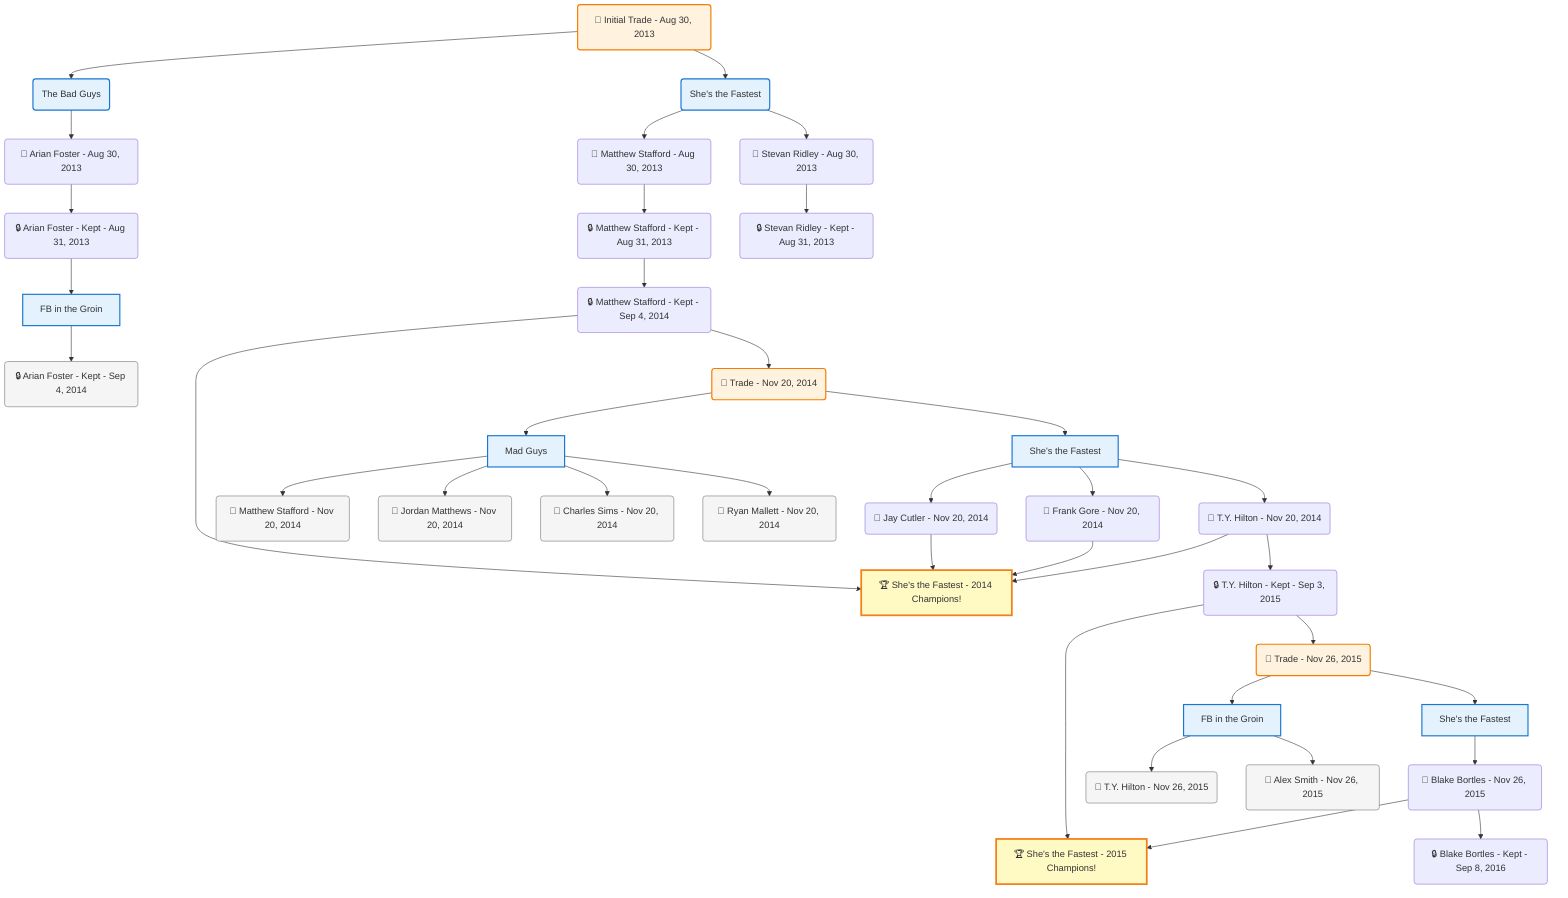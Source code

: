 flowchart TD

    TRADE_MAIN("🔄 Initial Trade - Aug 30, 2013")
    TEAM_1("The Bad Guys")
    TEAM_2("She's the Fastest")
    NODE_38c29b2e-3dcd-4826-a36b-12f6ab2aed0e("🔄 Arian Foster - Aug 30, 2013")
    NODE_8687282a-e534-4866-971f-c39adb56e085("🔒 Arian Foster - Kept - Aug 31, 2013")
    TEAM_f483ecf1-cd17-4991-854b-e52dfc957b45_3["FB in the Groin"]
    NODE_ada06d8a-119b-4f11-860e-d09e84f0da7a("🔒 Arian Foster - Kept - Sep 4, 2014")
    NODE_c267c6ac-4307-4620-b39b-9e1a9fbb376c("🔄 Matthew Stafford - Aug 30, 2013")
    NODE_501262c9-09f6-4476-a1cd-ad48f174c888("🔒 Matthew Stafford - Kept - Aug 31, 2013")
    NODE_20712ef3-cbb1-4bcb-b934-40ec64229660("🔒 Matthew Stafford - Kept - Sep 4, 2014")
    CHAMP_4449259f-64af-44fd-9235-1facc0926234_2014["🏆 She's the Fastest - 2014 Champions!"]
    TRADE_334fd2fc-3d88-4aa9-bd98-483f1a121a54_4("🔄 Trade - Nov 20, 2014")
    TEAM_f5908944-6efd-40eb-af54-6c53004e0e2f_5["Mad Guys"]
    NODE_2f1c54b7-79b1-42ba-86be-368f9df9f8b8("🔄 Matthew Stafford - Nov 20, 2014")
    NODE_2215c458-b5ef-4a39-ac64-9cdaf1009882("🔄 Jordan Matthews - Nov 20, 2014")
    NODE_10a1599e-35fd-4ee2-ba67-ebaedc077a9c("🔄 Charles Sims - Nov 20, 2014")
    NODE_9762ce52-b8af-4f54-b51b-f4694eaf83ba("🔄 Ryan Mallett - Nov 20, 2014")
    TEAM_4449259f-64af-44fd-9235-1facc0926234_6["She's the Fastest"]
    NODE_895daed7-a1a7-442a-bd0e-a77576099400("🔄 Jay Cutler - Nov 20, 2014")
    NODE_eab7f6ea-bcc2-4538-9d5e-a8479a76eacc("🔄 Frank Gore - Nov 20, 2014")
    NODE_b249b045-4e64-4783-b84d-a9c8a0eb5b47("🔄 T.Y. Hilton - Nov 20, 2014")
    NODE_4270cdd0-d934-4925-a55d-68669dff2a08("🔒 T.Y. Hilton - Kept - Sep 3, 2015")
    CHAMP_4449259f-64af-44fd-9235-1facc0926234_2015["🏆 She's the Fastest - 2015 Champions!"]
    TRADE_9d0f1444-426c-46c3-a54b-120357805d45_7("🔄 Trade - Nov 26, 2015")
    TEAM_f483ecf1-cd17-4991-854b-e52dfc957b45_8["FB in the Groin"]
    NODE_c1c08c0f-eff3-4159-98fe-478bf04f82ba("🔄 T.Y. Hilton - Nov 26, 2015")
    NODE_44dbebca-f23f-480d-bd24-89e8e0380788("🔄 Alex Smith - Nov 26, 2015")
    TEAM_4449259f-64af-44fd-9235-1facc0926234_9["She's the Fastest"]
    NODE_a09f5579-b9e8-4c33-8b6b-6ddb25a8392a("🔄 Blake Bortles - Nov 26, 2015")
    NODE_c0189ab0-4f28-44f2-8b72-ef3b03205b1b("🔒 Blake Bortles - Kept - Sep 8, 2016")
    NODE_85244198-fd54-4009-b7dd-bb08d103d451("🔄 Stevan Ridley - Aug 30, 2013")
    NODE_b29d597e-c62f-4f07-b77f-b7f0b16e0374("🔒 Stevan Ridley - Kept - Aug 31, 2013")

    TRADE_MAIN --> TEAM_1
    TRADE_MAIN --> TEAM_2
    TEAM_1 --> NODE_38c29b2e-3dcd-4826-a36b-12f6ab2aed0e
    NODE_38c29b2e-3dcd-4826-a36b-12f6ab2aed0e --> NODE_8687282a-e534-4866-971f-c39adb56e085
    NODE_8687282a-e534-4866-971f-c39adb56e085 --> TEAM_f483ecf1-cd17-4991-854b-e52dfc957b45_3
    TEAM_f483ecf1-cd17-4991-854b-e52dfc957b45_3 --> NODE_ada06d8a-119b-4f11-860e-d09e84f0da7a
    TEAM_2 --> NODE_c267c6ac-4307-4620-b39b-9e1a9fbb376c
    NODE_c267c6ac-4307-4620-b39b-9e1a9fbb376c --> NODE_501262c9-09f6-4476-a1cd-ad48f174c888
    NODE_501262c9-09f6-4476-a1cd-ad48f174c888 --> NODE_20712ef3-cbb1-4bcb-b934-40ec64229660
    NODE_20712ef3-cbb1-4bcb-b934-40ec64229660 --> CHAMP_4449259f-64af-44fd-9235-1facc0926234_2014
    NODE_20712ef3-cbb1-4bcb-b934-40ec64229660 --> TRADE_334fd2fc-3d88-4aa9-bd98-483f1a121a54_4
    TRADE_334fd2fc-3d88-4aa9-bd98-483f1a121a54_4 --> TEAM_f5908944-6efd-40eb-af54-6c53004e0e2f_5
    TEAM_f5908944-6efd-40eb-af54-6c53004e0e2f_5 --> NODE_2f1c54b7-79b1-42ba-86be-368f9df9f8b8
    TEAM_f5908944-6efd-40eb-af54-6c53004e0e2f_5 --> NODE_2215c458-b5ef-4a39-ac64-9cdaf1009882
    TEAM_f5908944-6efd-40eb-af54-6c53004e0e2f_5 --> NODE_10a1599e-35fd-4ee2-ba67-ebaedc077a9c
    TEAM_f5908944-6efd-40eb-af54-6c53004e0e2f_5 --> NODE_9762ce52-b8af-4f54-b51b-f4694eaf83ba
    TRADE_334fd2fc-3d88-4aa9-bd98-483f1a121a54_4 --> TEAM_4449259f-64af-44fd-9235-1facc0926234_6
    TEAM_4449259f-64af-44fd-9235-1facc0926234_6 --> NODE_895daed7-a1a7-442a-bd0e-a77576099400
    NODE_895daed7-a1a7-442a-bd0e-a77576099400 --> CHAMP_4449259f-64af-44fd-9235-1facc0926234_2014
    TEAM_4449259f-64af-44fd-9235-1facc0926234_6 --> NODE_eab7f6ea-bcc2-4538-9d5e-a8479a76eacc
    NODE_eab7f6ea-bcc2-4538-9d5e-a8479a76eacc --> CHAMP_4449259f-64af-44fd-9235-1facc0926234_2014
    TEAM_4449259f-64af-44fd-9235-1facc0926234_6 --> NODE_b249b045-4e64-4783-b84d-a9c8a0eb5b47
    NODE_b249b045-4e64-4783-b84d-a9c8a0eb5b47 --> CHAMP_4449259f-64af-44fd-9235-1facc0926234_2014
    NODE_b249b045-4e64-4783-b84d-a9c8a0eb5b47 --> NODE_4270cdd0-d934-4925-a55d-68669dff2a08
    NODE_4270cdd0-d934-4925-a55d-68669dff2a08 --> CHAMP_4449259f-64af-44fd-9235-1facc0926234_2015
    NODE_4270cdd0-d934-4925-a55d-68669dff2a08 --> TRADE_9d0f1444-426c-46c3-a54b-120357805d45_7
    TRADE_9d0f1444-426c-46c3-a54b-120357805d45_7 --> TEAM_f483ecf1-cd17-4991-854b-e52dfc957b45_8
    TEAM_f483ecf1-cd17-4991-854b-e52dfc957b45_8 --> NODE_c1c08c0f-eff3-4159-98fe-478bf04f82ba
    TEAM_f483ecf1-cd17-4991-854b-e52dfc957b45_8 --> NODE_44dbebca-f23f-480d-bd24-89e8e0380788
    TRADE_9d0f1444-426c-46c3-a54b-120357805d45_7 --> TEAM_4449259f-64af-44fd-9235-1facc0926234_9
    TEAM_4449259f-64af-44fd-9235-1facc0926234_9 --> NODE_a09f5579-b9e8-4c33-8b6b-6ddb25a8392a
    NODE_a09f5579-b9e8-4c33-8b6b-6ddb25a8392a --> CHAMP_4449259f-64af-44fd-9235-1facc0926234_2015
    NODE_a09f5579-b9e8-4c33-8b6b-6ddb25a8392a --> NODE_c0189ab0-4f28-44f2-8b72-ef3b03205b1b
    TEAM_2 --> NODE_85244198-fd54-4009-b7dd-bb08d103d451
    NODE_85244198-fd54-4009-b7dd-bb08d103d451 --> NODE_b29d597e-c62f-4f07-b77f-b7f0b16e0374

    %% Node styling
    classDef teamNode fill:#e3f2fd,stroke:#1976d2,stroke-width:2px
    classDef tradeNode fill:#fff3e0,stroke:#f57c00,stroke-width:2px
    classDef playerNode fill:#f3e5f5,stroke:#7b1fa2,stroke-width:1px
    classDef nonRootPlayerNode fill:#f5f5f5,stroke:#757575,stroke-width:1px
    classDef endNode fill:#ffebee,stroke:#c62828,stroke-width:2px
    classDef waiverNode fill:#e8f5e8,stroke:#388e3c,stroke-width:2px
    classDef championshipNode fill:#fff9c4,stroke:#f57f17,stroke-width:3px

    class TEAM_1,TEAM_2,TEAM_f483ecf1-cd17-4991-854b-e52dfc957b45_3,TEAM_f5908944-6efd-40eb-af54-6c53004e0e2f_5,TEAM_4449259f-64af-44fd-9235-1facc0926234_6,TEAM_f483ecf1-cd17-4991-854b-e52dfc957b45_8,TEAM_4449259f-64af-44fd-9235-1facc0926234_9 teamNode
    class CHAMP_4449259f-64af-44fd-9235-1facc0926234_2014,CHAMP_4449259f-64af-44fd-9235-1facc0926234_2015 championshipNode
    class NODE_ada06d8a-119b-4f11-860e-d09e84f0da7a,NODE_2f1c54b7-79b1-42ba-86be-368f9df9f8b8,NODE_2215c458-b5ef-4a39-ac64-9cdaf1009882,NODE_10a1599e-35fd-4ee2-ba67-ebaedc077a9c,NODE_9762ce52-b8af-4f54-b51b-f4694eaf83ba,NODE_c1c08c0f-eff3-4159-98fe-478bf04f82ba,NODE_44dbebca-f23f-480d-bd24-89e8e0380788 nonRootPlayerNode
    class TRADE_MAIN,TRADE_334fd2fc-3d88-4aa9-bd98-483f1a121a54_4,TRADE_9d0f1444-426c-46c3-a54b-120357805d45_7 tradeNode